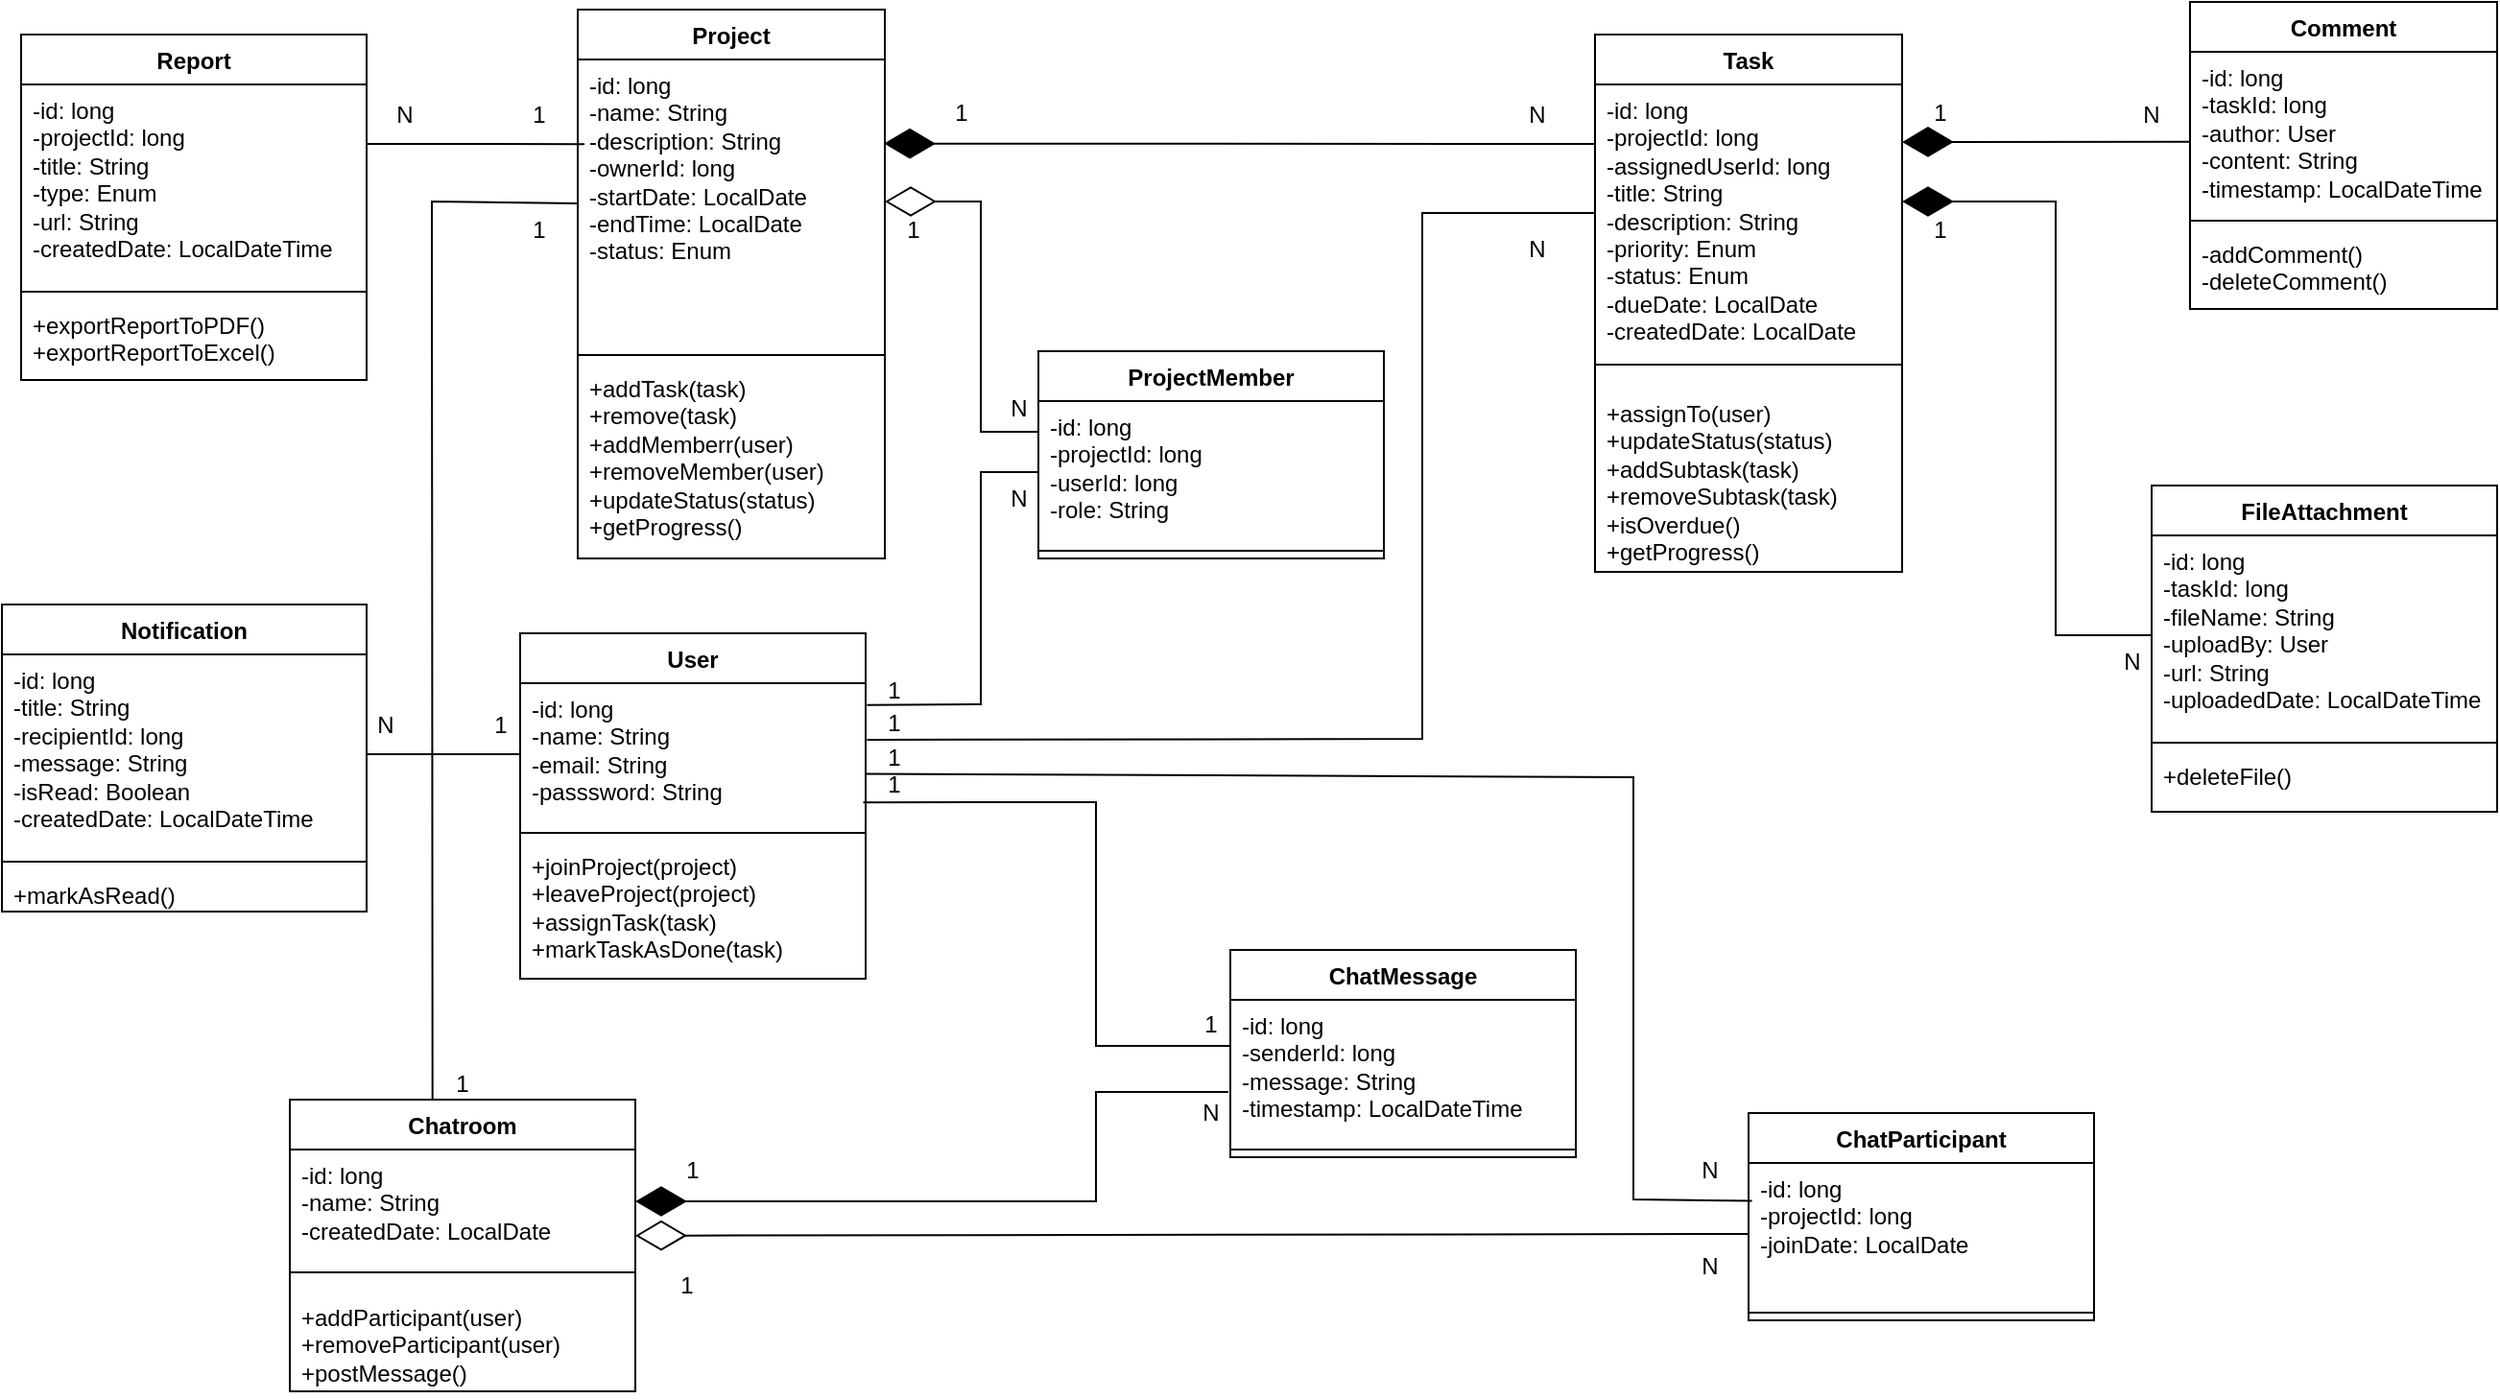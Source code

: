 <mxfile version="27.1.4">
  <diagram id="C5RBs43oDa-KdzZeNtuy" name="Page-1">
    <mxGraphModel dx="2409" dy="761" grid="1" gridSize="10" guides="1" tooltips="1" connect="1" arrows="1" fold="1" page="1" pageScale="1" pageWidth="827" pageHeight="1169" math="0" shadow="0">
      <root>
        <mxCell id="WIyWlLk6GJQsqaUBKTNV-0" />
        <mxCell id="WIyWlLk6GJQsqaUBKTNV-1" parent="WIyWlLk6GJQsqaUBKTNV-0" />
        <mxCell id="zriCwS3uAFaA8U-9Uzes-4" value="Project" style="swimlane;fontStyle=1;align=center;verticalAlign=top;childLayout=stackLayout;horizontal=1;startSize=26;horizontalStack=0;resizeParent=1;resizeParentMax=0;resizeLast=0;collapsible=1;marginBottom=0;whiteSpace=wrap;html=1;" parent="WIyWlLk6GJQsqaUBKTNV-1" vertex="1">
          <mxGeometry x="-470" y="10" width="160" height="286" as="geometry" />
        </mxCell>
        <mxCell id="zriCwS3uAFaA8U-9Uzes-5" value="-id: long&lt;div&gt;-name: String&lt;/div&gt;&lt;div&gt;-description: String&lt;/div&gt;&lt;div&gt;-ownerId: long&lt;/div&gt;&lt;div&gt;-startDate: LocalDate&lt;/div&gt;&lt;div&gt;-endTime: LocalDate&lt;/div&gt;&lt;div&gt;-status: Enum&lt;/div&gt;&lt;div&gt;&lt;br&gt;&lt;/div&gt;" style="text;strokeColor=none;fillColor=none;align=left;verticalAlign=top;spacingLeft=4;spacingRight=4;overflow=hidden;rotatable=0;points=[[0,0.5],[1,0.5]];portConstraint=eastwest;whiteSpace=wrap;html=1;" parent="zriCwS3uAFaA8U-9Uzes-4" vertex="1">
          <mxGeometry y="26" width="160" height="150" as="geometry" />
        </mxCell>
        <mxCell id="zriCwS3uAFaA8U-9Uzes-6" value="" style="line;strokeWidth=1;fillColor=none;align=left;verticalAlign=middle;spacingTop=-1;spacingLeft=3;spacingRight=3;rotatable=0;labelPosition=right;points=[];portConstraint=eastwest;strokeColor=inherit;" parent="zriCwS3uAFaA8U-9Uzes-4" vertex="1">
          <mxGeometry y="176" width="160" height="8" as="geometry" />
        </mxCell>
        <mxCell id="zriCwS3uAFaA8U-9Uzes-7" value="+addTask(task)&lt;div&gt;+remove(task)&lt;/div&gt;&lt;div&gt;+addMemberr(user)&lt;/div&gt;&lt;div&gt;+removeMember(user)&lt;/div&gt;&lt;div&gt;+updateStatus(status)&lt;/div&gt;&lt;div&gt;+getProgress()&lt;/div&gt;" style="text;strokeColor=none;fillColor=none;align=left;verticalAlign=top;spacingLeft=4;spacingRight=4;overflow=hidden;rotatable=0;points=[[0,0.5],[1,0.5]];portConstraint=eastwest;whiteSpace=wrap;html=1;" parent="zriCwS3uAFaA8U-9Uzes-4" vertex="1">
          <mxGeometry y="184" width="160" height="102" as="geometry" />
        </mxCell>
        <mxCell id="zriCwS3uAFaA8U-9Uzes-8" value="Task" style="swimlane;fontStyle=1;align=center;verticalAlign=top;childLayout=stackLayout;horizontal=1;startSize=26;horizontalStack=0;resizeParent=1;resizeParentMax=0;resizeLast=0;collapsible=1;marginBottom=0;whiteSpace=wrap;html=1;" parent="WIyWlLk6GJQsqaUBKTNV-1" vertex="1">
          <mxGeometry x="60" y="23" width="160" height="280" as="geometry" />
        </mxCell>
        <mxCell id="zriCwS3uAFaA8U-9Uzes-9" value="-id: long&lt;div&gt;-projectId: long&lt;/div&gt;&lt;div&gt;-assignedUserId: long&lt;br&gt;&lt;div&gt;-title: String&lt;/div&gt;&lt;div&gt;-description: String&lt;/div&gt;&lt;div&gt;&lt;span style=&quot;background-color: transparent; color: light-dark(rgb(0, 0, 0), rgb(255, 255, 255));&quot;&gt;-priority: Enum&lt;/span&gt;&lt;/div&gt;&lt;div&gt;-status: Enum&lt;/div&gt;&lt;div&gt;-dueDate:&amp;nbsp;&lt;span style=&quot;background-color: transparent; color: light-dark(rgb(0, 0, 0), rgb(255, 255, 255));&quot;&gt;LocalDate&lt;/span&gt;&lt;/div&gt;&lt;div&gt;-createdDate:&amp;nbsp;&lt;span style=&quot;background-color: transparent; color: light-dark(rgb(0, 0, 0), rgb(255, 255, 255));&quot;&gt;LocalDate&lt;/span&gt;&lt;/div&gt;&lt;div&gt;-updateDate:&amp;nbsp;&lt;span style=&quot;background-color: transparent; color: light-dark(rgb(0, 0, 0), rgb(255, 255, 255));&quot;&gt;LocalDate&lt;/span&gt;&lt;/div&gt;&lt;div&gt;&lt;br&gt;&lt;/div&gt;&lt;/div&gt;" style="text;strokeColor=none;fillColor=none;align=left;verticalAlign=top;spacingLeft=4;spacingRight=4;overflow=hidden;rotatable=0;points=[[0,0.5],[1,0.5]];portConstraint=eastwest;whiteSpace=wrap;html=1;" parent="zriCwS3uAFaA8U-9Uzes-8" vertex="1">
          <mxGeometry y="26" width="160" height="134" as="geometry" />
        </mxCell>
        <mxCell id="zriCwS3uAFaA8U-9Uzes-10" value="" style="line;strokeWidth=1;fillColor=none;align=left;verticalAlign=middle;spacingTop=-1;spacingLeft=3;spacingRight=3;rotatable=0;labelPosition=right;points=[];portConstraint=eastwest;strokeColor=inherit;" parent="zriCwS3uAFaA8U-9Uzes-8" vertex="1">
          <mxGeometry y="160" width="160" height="24" as="geometry" />
        </mxCell>
        <mxCell id="zriCwS3uAFaA8U-9Uzes-16" value="+assignTo(user)&lt;div&gt;+updateStatus(status)&lt;/div&gt;&lt;div&gt;+addSubtask(task)&lt;/div&gt;&lt;div&gt;+removeSubtask(task)&lt;/div&gt;&lt;div&gt;+isOverdue()&lt;/div&gt;&lt;div&gt;+getProgress()&lt;/div&gt;" style="text;strokeColor=none;fillColor=none;align=left;verticalAlign=top;spacingLeft=4;spacingRight=4;overflow=hidden;rotatable=0;points=[[0,0.5],[1,0.5]];portConstraint=eastwest;whiteSpace=wrap;html=1;" parent="zriCwS3uAFaA8U-9Uzes-8" vertex="1">
          <mxGeometry y="184" width="160" height="96" as="geometry" />
        </mxCell>
        <mxCell id="zriCwS3uAFaA8U-9Uzes-13" value="&lt;span style=&quot;color: rgba(0, 0, 0, 0); font-family: monospace; font-size: 0px; text-align: start;&quot;&gt;%3CmxGraphModel%3E%3Croot%3E%3CmxCell%20id%3D%220%22%2F%3E%3CmxCell%20id%3D%221%22%20parent%3D%220%22%2F%3E%3CmxCell%20id%3D%222%22%20value%3D%22%2B%20assignTo(user)%26lt%3Bdiv%26gt%3B%2BupdateStatus(status)%26lt%3B%2Fdiv%26gt%3B%26lt%3Bdiv%26gt%3B%2BaddSubtask(task)%26lt%3B%2Fdiv%26gt%3B%26lt%3Bdiv%26gt%3B%2BremoveSubtask(task)%26lt%3B%2Fdiv%26gt%3B%26lt%3Bdiv%26gt%3B%2BisOverdue()%26lt%3B%2Fdiv%26gt%3B%26lt%3Bdiv%26gt%3B%2BgetProgress()%26lt%3B%2Fdiv%26gt%3B%22%20style%3D%22text%3BstrokeColor%3Dnone%3BfillColor%3Dnone%3Balign%3Dleft%3BverticalAlign%3Dtop%3BspacingLeft%3D4%3BspacingRight%3D4%3Boverflow%3Dhidden%3Brotatable%3D0%3Bpoints%3D%5B%5B0%2C0.5%5D%2C%5B1%2C0.5%5D%5D%3BportConstraint%3Deastwest%3BwhiteSpace%3Dwrap%3Bhtml%3D1%3B%22%20vertex%3D%221%22%20parent%3D%221%22%3E%3CmxGeometry%20x%3D%22-50%22%20y%3D%22594%22%20width%3D%22160%22%20height%3D%2284%22%20as%3D%22geometry%22%2F%3E%3C%2FmxCell%3E%3C%2Froot%3E%3C%2FmxGraphModel%3E&lt;/span&gt;" style="text;html=1;align=center;verticalAlign=middle;resizable=0;points=[];autosize=1;strokeColor=none;fillColor=none;" parent="WIyWlLk6GJQsqaUBKTNV-1" vertex="1">
          <mxGeometry x="-20" y="548" width="20" height="30" as="geometry" />
        </mxCell>
        <mxCell id="zriCwS3uAFaA8U-9Uzes-18" value="User" style="swimlane;fontStyle=1;align=center;verticalAlign=top;childLayout=stackLayout;horizontal=1;startSize=26;horizontalStack=0;resizeParent=1;resizeParentMax=0;resizeLast=0;collapsible=1;marginBottom=0;whiteSpace=wrap;html=1;" parent="WIyWlLk6GJQsqaUBKTNV-1" vertex="1">
          <mxGeometry x="-500" y="335" width="180" height="180" as="geometry" />
        </mxCell>
        <mxCell id="zriCwS3uAFaA8U-9Uzes-19" value="-id: long&lt;div&gt;&lt;span style=&quot;background-color: transparent; color: light-dark(rgb(0, 0, 0), rgb(255, 255, 255));&quot;&gt;-name: String&lt;/span&gt;&lt;div&gt;-email: String&lt;/div&gt;&lt;div&gt;-passsword: String&lt;/div&gt;&lt;/div&gt;" style="text;strokeColor=none;fillColor=none;align=left;verticalAlign=top;spacingLeft=4;spacingRight=4;overflow=hidden;rotatable=0;points=[[0,0.5],[1,0.5]];portConstraint=eastwest;whiteSpace=wrap;html=1;" parent="zriCwS3uAFaA8U-9Uzes-18" vertex="1">
          <mxGeometry y="26" width="180" height="74" as="geometry" />
        </mxCell>
        <mxCell id="zriCwS3uAFaA8U-9Uzes-20" value="" style="line;strokeWidth=1;fillColor=none;align=left;verticalAlign=middle;spacingTop=-1;spacingLeft=3;spacingRight=3;rotatable=0;labelPosition=right;points=[];portConstraint=eastwest;strokeColor=inherit;" parent="zriCwS3uAFaA8U-9Uzes-18" vertex="1">
          <mxGeometry y="100" width="180" height="8" as="geometry" />
        </mxCell>
        <mxCell id="zriCwS3uAFaA8U-9Uzes-21" value="+joinProject(project)&lt;div&gt;+leaveProject(project)&lt;/div&gt;&lt;div&gt;&lt;span style=&quot;background-color: transparent; color: light-dark(rgb(0, 0, 0), rgb(255, 255, 255));&quot;&gt;+assignTask(task)&lt;/span&gt;&lt;/div&gt;&lt;div&gt;+markTaskAsDone(task)&lt;/div&gt;" style="text;strokeColor=none;fillColor=none;align=left;verticalAlign=top;spacingLeft=4;spacingRight=4;overflow=hidden;rotatable=0;points=[[0,0.5],[1,0.5]];portConstraint=eastwest;whiteSpace=wrap;html=1;" parent="zriCwS3uAFaA8U-9Uzes-18" vertex="1">
          <mxGeometry y="108" width="180" height="72" as="geometry" />
        </mxCell>
        <mxCell id="zriCwS3uAFaA8U-9Uzes-22" value="Comment" style="swimlane;fontStyle=1;align=center;verticalAlign=top;childLayout=stackLayout;horizontal=1;startSize=26;horizontalStack=0;resizeParent=1;resizeParentMax=0;resizeLast=0;collapsible=1;marginBottom=0;whiteSpace=wrap;html=1;" parent="WIyWlLk6GJQsqaUBKTNV-1" vertex="1">
          <mxGeometry x="370" y="6" width="160" height="160" as="geometry" />
        </mxCell>
        <mxCell id="zriCwS3uAFaA8U-9Uzes-23" value="-id: long&lt;div&gt;-taskId: long&lt;br&gt;&lt;div&gt;-author: User&lt;/div&gt;&lt;div&gt;-content: String&lt;/div&gt;&lt;div&gt;-timestamp:&amp;nbsp;&lt;span style=&quot;background-color: transparent; color: light-dark(rgb(0, 0, 0), rgb(255, 255, 255));&quot;&gt;LocalDateTime&lt;/span&gt;&lt;/div&gt;&lt;div&gt;&lt;br&gt;&lt;/div&gt;&lt;/div&gt;" style="text;strokeColor=none;fillColor=none;align=left;verticalAlign=top;spacingLeft=4;spacingRight=4;overflow=hidden;rotatable=0;points=[[0,0.5],[1,0.5]];portConstraint=eastwest;whiteSpace=wrap;html=1;" parent="zriCwS3uAFaA8U-9Uzes-22" vertex="1">
          <mxGeometry y="26" width="160" height="84" as="geometry" />
        </mxCell>
        <mxCell id="zriCwS3uAFaA8U-9Uzes-24" value="" style="line;strokeWidth=1;fillColor=none;align=left;verticalAlign=middle;spacingTop=-1;spacingLeft=3;spacingRight=3;rotatable=0;labelPosition=right;points=[];portConstraint=eastwest;strokeColor=inherit;" parent="zriCwS3uAFaA8U-9Uzes-22" vertex="1">
          <mxGeometry y="110" width="160" height="8" as="geometry" />
        </mxCell>
        <mxCell id="zriCwS3uAFaA8U-9Uzes-25" value="-addComment()&lt;div&gt;-deleteComment()&lt;/div&gt;" style="text;strokeColor=none;fillColor=none;align=left;verticalAlign=top;spacingLeft=4;spacingRight=4;overflow=hidden;rotatable=0;points=[[0,0.5],[1,0.5]];portConstraint=eastwest;whiteSpace=wrap;html=1;" parent="zriCwS3uAFaA8U-9Uzes-22" vertex="1">
          <mxGeometry y="118" width="160" height="42" as="geometry" />
        </mxCell>
        <mxCell id="zriCwS3uAFaA8U-9Uzes-32" value="FileAttachment" style="swimlane;fontStyle=1;align=center;verticalAlign=top;childLayout=stackLayout;horizontal=1;startSize=26;horizontalStack=0;resizeParent=1;resizeParentMax=0;resizeLast=0;collapsible=1;marginBottom=0;whiteSpace=wrap;html=1;" parent="WIyWlLk6GJQsqaUBKTNV-1" vertex="1">
          <mxGeometry x="350" y="258" width="180" height="170" as="geometry" />
        </mxCell>
        <mxCell id="zriCwS3uAFaA8U-9Uzes-33" value="-id: long&lt;div&gt;-taskId: long&lt;br&gt;&lt;div&gt;&lt;span style=&quot;background-color: transparent; color: light-dark(rgb(0, 0, 0), rgb(255, 255, 255));&quot;&gt;-fileName: String&lt;/span&gt;&lt;/div&gt;&lt;div&gt;&lt;span style=&quot;background-color: transparent; color: light-dark(rgb(0, 0, 0), rgb(255, 255, 255));&quot;&gt;-uploadBy: User&lt;/span&gt;&lt;/div&gt;&lt;div&gt;-url: String&lt;/div&gt;&lt;div&gt;-uploadedDate:&amp;nbsp;&lt;span style=&quot;background-color: transparent; color: light-dark(rgb(0, 0, 0), rgb(255, 255, 255));&quot;&gt;LocalDateTime&lt;/span&gt;&lt;/div&gt;&lt;div&gt;&lt;br&gt;&lt;/div&gt;&lt;/div&gt;" style="text;strokeColor=none;fillColor=none;align=left;verticalAlign=top;spacingLeft=4;spacingRight=4;overflow=hidden;rotatable=0;points=[[0,0.5],[1,0.5]];portConstraint=eastwest;whiteSpace=wrap;html=1;" parent="zriCwS3uAFaA8U-9Uzes-32" vertex="1">
          <mxGeometry y="26" width="180" height="104" as="geometry" />
        </mxCell>
        <mxCell id="zriCwS3uAFaA8U-9Uzes-34" value="" style="line;strokeWidth=1;fillColor=none;align=left;verticalAlign=middle;spacingTop=-1;spacingLeft=3;spacingRight=3;rotatable=0;labelPosition=right;points=[];portConstraint=eastwest;strokeColor=inherit;" parent="zriCwS3uAFaA8U-9Uzes-32" vertex="1">
          <mxGeometry y="130" width="180" height="8" as="geometry" />
        </mxCell>
        <mxCell id="zriCwS3uAFaA8U-9Uzes-35" value="+deleteFile()" style="text;strokeColor=none;fillColor=none;align=left;verticalAlign=top;spacingLeft=4;spacingRight=4;overflow=hidden;rotatable=0;points=[[0,0.5],[1,0.5]];portConstraint=eastwest;whiteSpace=wrap;html=1;" parent="zriCwS3uAFaA8U-9Uzes-32" vertex="1">
          <mxGeometry y="138" width="180" height="32" as="geometry" />
        </mxCell>
        <mxCell id="zriCwS3uAFaA8U-9Uzes-28" value="Notification" style="swimlane;fontStyle=1;align=center;verticalAlign=top;childLayout=stackLayout;horizontal=1;startSize=26;horizontalStack=0;resizeParent=1;resizeParentMax=0;resizeLast=0;collapsible=1;marginBottom=0;whiteSpace=wrap;html=1;" parent="WIyWlLk6GJQsqaUBKTNV-1" vertex="1">
          <mxGeometry x="-770" y="320" width="190" height="160" as="geometry" />
        </mxCell>
        <mxCell id="zriCwS3uAFaA8U-9Uzes-29" value="-id: long&lt;br&gt;-title: String&lt;br&gt;&lt;div&gt;&lt;span style=&quot;background-color: transparent; color: light-dark(rgb(0, 0, 0), rgb(255, 255, 255));&quot;&gt;-recipientId: long&lt;/span&gt;&lt;/div&gt;&lt;div&gt;-message: String&lt;/div&gt;&lt;div&gt;-isRead: Boolean&lt;/div&gt;&lt;div&gt;-createdDate:&amp;nbsp;&lt;span style=&quot;background-color: transparent; color: light-dark(rgb(0, 0, 0), rgb(255, 255, 255));&quot;&gt;LocalDateTime&lt;/span&gt;&lt;/div&gt;&lt;div&gt;&lt;br&gt;&lt;/div&gt;" style="text;strokeColor=none;fillColor=none;align=left;verticalAlign=top;spacingLeft=4;spacingRight=4;overflow=hidden;rotatable=0;points=[[0,0.5],[1,0.5]];portConstraint=eastwest;whiteSpace=wrap;html=1;" parent="zriCwS3uAFaA8U-9Uzes-28" vertex="1">
          <mxGeometry y="26" width="190" height="104" as="geometry" />
        </mxCell>
        <mxCell id="zriCwS3uAFaA8U-9Uzes-30" value="" style="line;strokeWidth=1;fillColor=none;align=left;verticalAlign=middle;spacingTop=-1;spacingLeft=3;spacingRight=3;rotatable=0;labelPosition=right;points=[];portConstraint=eastwest;strokeColor=inherit;" parent="zriCwS3uAFaA8U-9Uzes-28" vertex="1">
          <mxGeometry y="130" width="190" height="8" as="geometry" />
        </mxCell>
        <mxCell id="zriCwS3uAFaA8U-9Uzes-31" value="+markAsRead()" style="text;strokeColor=none;fillColor=none;align=left;verticalAlign=top;spacingLeft=4;spacingRight=4;overflow=hidden;rotatable=0;points=[[0,0.5],[1,0.5]];portConstraint=eastwest;whiteSpace=wrap;html=1;" parent="zriCwS3uAFaA8U-9Uzes-28" vertex="1">
          <mxGeometry y="138" width="190" height="22" as="geometry" />
        </mxCell>
        <mxCell id="zriCwS3uAFaA8U-9Uzes-49" value="1" style="text;strokeColor=none;align=center;fillColor=none;html=1;verticalAlign=middle;whiteSpace=wrap;rounded=0;" parent="WIyWlLk6GJQsqaUBKTNV-1" vertex="1">
          <mxGeometry x="-340" y="350" width="70" height="30" as="geometry" />
        </mxCell>
        <mxCell id="zriCwS3uAFaA8U-9Uzes-50" value="N" style="text;strokeColor=none;align=center;fillColor=none;html=1;verticalAlign=middle;whiteSpace=wrap;rounded=0;" parent="WIyWlLk6GJQsqaUBKTNV-1" vertex="1">
          <mxGeometry y="50" width="60" height="30" as="geometry" />
        </mxCell>
        <mxCell id="zriCwS3uAFaA8U-9Uzes-52" value="1" style="text;strokeColor=none;align=center;fillColor=none;html=1;verticalAlign=middle;whiteSpace=wrap;rounded=0;" parent="WIyWlLk6GJQsqaUBKTNV-1" vertex="1">
          <mxGeometry x="-300" y="49" width="60" height="30" as="geometry" />
        </mxCell>
        <mxCell id="zriCwS3uAFaA8U-9Uzes-53" value="1" style="text;strokeColor=none;align=center;fillColor=none;html=1;verticalAlign=middle;whiteSpace=wrap;rounded=0;" parent="WIyWlLk6GJQsqaUBKTNV-1" vertex="1">
          <mxGeometry x="-335" y="376" width="60" height="48" as="geometry" />
        </mxCell>
        <mxCell id="zriCwS3uAFaA8U-9Uzes-60" value="1" style="text;strokeColor=none;align=center;fillColor=none;html=1;verticalAlign=middle;whiteSpace=wrap;rounded=0;" parent="WIyWlLk6GJQsqaUBKTNV-1" vertex="1">
          <mxGeometry x="-540" y="368" width="60" height="30" as="geometry" />
        </mxCell>
        <mxCell id="zriCwS3uAFaA8U-9Uzes-62" value="N" style="text;strokeColor=none;align=center;fillColor=none;html=1;verticalAlign=middle;whiteSpace=wrap;rounded=0;" parent="WIyWlLk6GJQsqaUBKTNV-1" vertex="1">
          <mxGeometry x="-600" y="368" width="60" height="30" as="geometry" />
        </mxCell>
        <mxCell id="zriCwS3uAFaA8U-9Uzes-63" value="1" style="text;strokeColor=none;align=center;fillColor=none;html=1;verticalAlign=middle;whiteSpace=wrap;rounded=0;" parent="WIyWlLk6GJQsqaUBKTNV-1" vertex="1">
          <mxGeometry x="210" y="110" width="60" height="30" as="geometry" />
        </mxCell>
        <mxCell id="zriCwS3uAFaA8U-9Uzes-64" value="1" style="text;strokeColor=none;align=center;fillColor=none;html=1;verticalAlign=middle;whiteSpace=wrap;rounded=0;" parent="WIyWlLk6GJQsqaUBKTNV-1" vertex="1">
          <mxGeometry x="210" y="49" width="60" height="30" as="geometry" />
        </mxCell>
        <mxCell id="zriCwS3uAFaA8U-9Uzes-65" value="N" style="text;strokeColor=none;align=center;fillColor=none;html=1;verticalAlign=middle;whiteSpace=wrap;rounded=0;" parent="WIyWlLk6GJQsqaUBKTNV-1" vertex="1">
          <mxGeometry x="-590" y="50" width="60" height="30" as="geometry" />
        </mxCell>
        <mxCell id="zriCwS3uAFaA8U-9Uzes-66" value="N" style="text;strokeColor=none;align=center;fillColor=none;html=1;verticalAlign=middle;whiteSpace=wrap;rounded=0;" parent="WIyWlLk6GJQsqaUBKTNV-1" vertex="1">
          <mxGeometry x="310" y="335" width="60" height="30" as="geometry" />
        </mxCell>
        <mxCell id="zriCwS3uAFaA8U-9Uzes-67" value="1" style="text;strokeColor=none;align=center;fillColor=none;html=1;verticalAlign=middle;whiteSpace=wrap;rounded=0;" parent="WIyWlLk6GJQsqaUBKTNV-1" vertex="1">
          <mxGeometry x="-325" y="110" width="60" height="30" as="geometry" />
        </mxCell>
        <mxCell id="zriCwS3uAFaA8U-9Uzes-68" value="N" style="text;strokeColor=none;align=center;fillColor=none;html=1;verticalAlign=middle;whiteSpace=wrap;rounded=0;" parent="WIyWlLk6GJQsqaUBKTNV-1" vertex="1">
          <mxGeometry y="120" width="60" height="30" as="geometry" />
        </mxCell>
        <mxCell id="qzhDH7qxnKS3ORFJ7gpC-5" value="ProjectMember" style="swimlane;fontStyle=1;align=center;verticalAlign=top;childLayout=stackLayout;horizontal=1;startSize=26;horizontalStack=0;resizeParent=1;resizeParentMax=0;resizeLast=0;collapsible=1;marginBottom=0;whiteSpace=wrap;html=1;" parent="WIyWlLk6GJQsqaUBKTNV-1" vertex="1">
          <mxGeometry x="-230" y="188" width="180" height="108" as="geometry" />
        </mxCell>
        <mxCell id="qzhDH7qxnKS3ORFJ7gpC-6" value="-id: long&lt;div&gt;-projectId: long&lt;/div&gt;&lt;div&gt;-userId: long&lt;/div&gt;&lt;div&gt;-role: String&lt;/div&gt;" style="text;strokeColor=none;fillColor=none;align=left;verticalAlign=top;spacingLeft=4;spacingRight=4;overflow=hidden;rotatable=0;points=[[0,0.5],[1,0.5]];portConstraint=eastwest;whiteSpace=wrap;html=1;" parent="qzhDH7qxnKS3ORFJ7gpC-5" vertex="1">
          <mxGeometry y="26" width="180" height="74" as="geometry" />
        </mxCell>
        <mxCell id="qzhDH7qxnKS3ORFJ7gpC-7" value="" style="line;strokeWidth=1;fillColor=none;align=left;verticalAlign=middle;spacingTop=-1;spacingLeft=3;spacingRight=3;rotatable=0;labelPosition=right;points=[];portConstraint=eastwest;strokeColor=inherit;" parent="qzhDH7qxnKS3ORFJ7gpC-5" vertex="1">
          <mxGeometry y="100" width="180" height="8" as="geometry" />
        </mxCell>
        <mxCell id="qzhDH7qxnKS3ORFJ7gpC-11" value="N&lt;div&gt;&lt;br/&gt;&lt;/div&gt;" style="text;strokeColor=none;align=center;fillColor=none;html=1;verticalAlign=middle;whiteSpace=wrap;rounded=0;" parent="WIyWlLk6GJQsqaUBKTNV-1" vertex="1">
          <mxGeometry x="-270" y="210" width="60" height="30" as="geometry" />
        </mxCell>
        <mxCell id="qzhDH7qxnKS3ORFJ7gpC-13" value="N" style="text;strokeColor=none;align=center;fillColor=none;html=1;verticalAlign=middle;whiteSpace=wrap;rounded=0;" parent="WIyWlLk6GJQsqaUBKTNV-1" vertex="1">
          <mxGeometry x="-270" y="250" width="60" height="30" as="geometry" />
        </mxCell>
        <mxCell id="qzhDH7qxnKS3ORFJ7gpC-18" value="Report" style="swimlane;fontStyle=1;align=center;verticalAlign=top;childLayout=stackLayout;horizontal=1;startSize=26;horizontalStack=0;resizeParent=1;resizeParentMax=0;resizeLast=0;collapsible=1;marginBottom=0;whiteSpace=wrap;html=1;" parent="WIyWlLk6GJQsqaUBKTNV-1" vertex="1">
          <mxGeometry x="-760" y="23" width="180" height="180" as="geometry" />
        </mxCell>
        <mxCell id="qzhDH7qxnKS3ORFJ7gpC-19" value="-id: long&lt;div&gt;-projectId: long&lt;br&gt;&lt;div&gt;&lt;span style=&quot;background-color: transparent; color: light-dark(rgb(0, 0, 0), rgb(255, 255, 255));&quot;&gt;-title: String&lt;/span&gt;&lt;/div&gt;&lt;div&gt;&lt;span style=&quot;background-color: transparent; color: light-dark(rgb(0, 0, 0), rgb(255, 255, 255));&quot;&gt;-type: Enum&lt;/span&gt;&lt;/div&gt;&lt;div&gt;-url: String&lt;/div&gt;&lt;div&gt;-createdDate:&amp;nbsp;&lt;span style=&quot;background-color: transparent; color: light-dark(rgb(0, 0, 0), rgb(255, 255, 255));&quot;&gt;LocalDateTime&lt;/span&gt;&lt;/div&gt;&lt;div&gt;&lt;br&gt;&lt;/div&gt;&lt;/div&gt;" style="text;strokeColor=none;fillColor=none;align=left;verticalAlign=top;spacingLeft=4;spacingRight=4;overflow=hidden;rotatable=0;points=[[0,0.5],[1,0.5]];portConstraint=eastwest;whiteSpace=wrap;html=1;" parent="qzhDH7qxnKS3ORFJ7gpC-18" vertex="1">
          <mxGeometry y="26" width="180" height="104" as="geometry" />
        </mxCell>
        <mxCell id="qzhDH7qxnKS3ORFJ7gpC-20" value="" style="line;strokeWidth=1;fillColor=none;align=left;verticalAlign=middle;spacingTop=-1;spacingLeft=3;spacingRight=3;rotatable=0;labelPosition=right;points=[];portConstraint=eastwest;strokeColor=inherit;" parent="qzhDH7qxnKS3ORFJ7gpC-18" vertex="1">
          <mxGeometry y="130" width="180" height="8" as="geometry" />
        </mxCell>
        <mxCell id="qzhDH7qxnKS3ORFJ7gpC-21" value="+exportReportToPDF()&lt;div&gt;&lt;span style=&quot;background-color: transparent; color: light-dark(rgb(0, 0, 0), rgb(255, 255, 255));&quot;&gt;+exportReportToExcel()&lt;/span&gt;&lt;/div&gt;" style="text;strokeColor=none;fillColor=none;align=left;verticalAlign=top;spacingLeft=4;spacingRight=4;overflow=hidden;rotatable=0;points=[[0,0.5],[1,0.5]];portConstraint=eastwest;whiteSpace=wrap;html=1;" parent="qzhDH7qxnKS3ORFJ7gpC-18" vertex="1">
          <mxGeometry y="138" width="180" height="42" as="geometry" />
        </mxCell>
        <mxCell id="qzhDH7qxnKS3ORFJ7gpC-29" value="1" style="text;strokeColor=none;align=center;fillColor=none;html=1;verticalAlign=middle;whiteSpace=wrap;rounded=0;" parent="WIyWlLk6GJQsqaUBKTNV-1" vertex="1">
          <mxGeometry x="-520" y="50" width="60" height="30" as="geometry" />
        </mxCell>
        <mxCell id="qzhDH7qxnKS3ORFJ7gpC-35" value="N" style="text;strokeColor=none;align=center;fillColor=none;html=1;verticalAlign=middle;whiteSpace=wrap;rounded=0;" parent="WIyWlLk6GJQsqaUBKTNV-1" vertex="1">
          <mxGeometry x="320" y="50" width="60" height="30" as="geometry" />
        </mxCell>
        <mxCell id="2Y6EK71iXzM2Wzvk6AMK-2" value="" style="endArrow=none;html=1;rounded=0;" parent="WIyWlLk6GJQsqaUBKTNV-1" source="zriCwS3uAFaA8U-9Uzes-29" target="zriCwS3uAFaA8U-9Uzes-19" edge="1">
          <mxGeometry width="50" height="50" relative="1" as="geometry">
            <mxPoint x="-20" y="430" as="sourcePoint" />
            <mxPoint x="30" y="380" as="targetPoint" />
          </mxGeometry>
        </mxCell>
        <mxCell id="2Y6EK71iXzM2Wzvk6AMK-7" value="" style="endArrow=none;html=1;rounded=0;entryX=0.022;entryY=0.294;entryDx=0;entryDy=0;entryPerimeter=0;" parent="WIyWlLk6GJQsqaUBKTNV-1" target="zriCwS3uAFaA8U-9Uzes-5" edge="1">
          <mxGeometry width="50" height="50" relative="1" as="geometry">
            <mxPoint x="-580" y="80" as="sourcePoint" />
            <mxPoint x="30" y="380" as="targetPoint" />
            <Array as="points">
              <mxPoint x="-520" y="80" />
            </Array>
          </mxGeometry>
        </mxCell>
        <mxCell id="2Y6EK71iXzM2Wzvk6AMK-10" value="" style="endArrow=none;html=1;rounded=0;entryX=0;entryY=0.5;entryDx=0;entryDy=0;exitX=1.004;exitY=0.154;exitDx=0;exitDy=0;exitPerimeter=0;" parent="WIyWlLk6GJQsqaUBKTNV-1" source="zriCwS3uAFaA8U-9Uzes-19" target="qzhDH7qxnKS3ORFJ7gpC-6" edge="1">
          <mxGeometry width="50" height="50" relative="1" as="geometry">
            <mxPoint x="-110" y="320" as="sourcePoint" />
            <mxPoint x="-60" y="270" as="targetPoint" />
            <Array as="points">
              <mxPoint x="-260" y="372" />
              <mxPoint x="-260" y="251" />
            </Array>
          </mxGeometry>
        </mxCell>
        <mxCell id="2Y6EK71iXzM2Wzvk6AMK-11" value="" style="endArrow=none;html=1;rounded=0;exitX=1.004;exitY=0.399;exitDx=0;exitDy=0;exitPerimeter=0;" parent="WIyWlLk6GJQsqaUBKTNV-1" source="zriCwS3uAFaA8U-9Uzes-19" target="zriCwS3uAFaA8U-9Uzes-9" edge="1">
          <mxGeometry width="50" height="50" relative="1" as="geometry">
            <mxPoint x="-280" y="370" as="sourcePoint" />
            <mxPoint x="-230" y="320" as="targetPoint" />
            <Array as="points">
              <mxPoint x="-30" y="390" />
              <mxPoint x="-30" y="116" />
            </Array>
          </mxGeometry>
        </mxCell>
        <mxCell id="Ap_PdicG-k2v2Y8lg95E-0" value="Chatroom" style="swimlane;fontStyle=1;align=center;verticalAlign=top;childLayout=stackLayout;horizontal=1;startSize=26;horizontalStack=0;resizeParent=1;resizeParentMax=0;resizeLast=0;collapsible=1;marginBottom=0;whiteSpace=wrap;html=1;" vertex="1" parent="WIyWlLk6GJQsqaUBKTNV-1">
          <mxGeometry x="-620" y="578" width="180" height="152" as="geometry" />
        </mxCell>
        <mxCell id="Ap_PdicG-k2v2Y8lg95E-1" value="-id: long&lt;div&gt;&lt;span style=&quot;background-color: transparent; color: light-dark(rgb(0, 0, 0), rgb(255, 255, 255));&quot;&gt;-name: String&lt;/span&gt;&lt;div&gt;-createdDate: LocalDate&lt;/div&gt;&lt;/div&gt;" style="text;strokeColor=none;fillColor=none;align=left;verticalAlign=top;spacingLeft=4;spacingRight=4;overflow=hidden;rotatable=0;points=[[0,0.5],[1,0.5]];portConstraint=eastwest;whiteSpace=wrap;html=1;" vertex="1" parent="Ap_PdicG-k2v2Y8lg95E-0">
          <mxGeometry y="26" width="180" height="54" as="geometry" />
        </mxCell>
        <mxCell id="Ap_PdicG-k2v2Y8lg95E-2" value="" style="line;strokeWidth=1;fillColor=none;align=left;verticalAlign=middle;spacingTop=-1;spacingLeft=3;spacingRight=3;rotatable=0;labelPosition=right;points=[];portConstraint=eastwest;strokeColor=inherit;" vertex="1" parent="Ap_PdicG-k2v2Y8lg95E-0">
          <mxGeometry y="80" width="180" height="20" as="geometry" />
        </mxCell>
        <mxCell id="Ap_PdicG-k2v2Y8lg95E-3" value="+addParticipant(user)&lt;br&gt;&lt;div&gt;&lt;span style=&quot;background-color: transparent; color: light-dark(rgb(0, 0, 0), rgb(255, 255, 255));&quot;&gt;+removeParticipant(user)&lt;/span&gt;&lt;/div&gt;&lt;div&gt;&lt;span style=&quot;background-color: transparent; color: light-dark(rgb(0, 0, 0), rgb(255, 255, 255));&quot;&gt;+postMessage()&lt;/span&gt;&lt;/div&gt;" style="text;strokeColor=none;fillColor=none;align=left;verticalAlign=top;spacingLeft=4;spacingRight=4;overflow=hidden;rotatable=0;points=[[0,0.5],[1,0.5]];portConstraint=eastwest;whiteSpace=wrap;html=1;" vertex="1" parent="Ap_PdicG-k2v2Y8lg95E-0">
          <mxGeometry y="100" width="180" height="52" as="geometry" />
        </mxCell>
        <mxCell id="Ap_PdicG-k2v2Y8lg95E-4" value="ChatParticipant" style="swimlane;fontStyle=1;align=center;verticalAlign=top;childLayout=stackLayout;horizontal=1;startSize=26;horizontalStack=0;resizeParent=1;resizeParentMax=0;resizeLast=0;collapsible=1;marginBottom=0;whiteSpace=wrap;html=1;" vertex="1" parent="WIyWlLk6GJQsqaUBKTNV-1">
          <mxGeometry x="140" y="585" width="180" height="108" as="geometry" />
        </mxCell>
        <mxCell id="Ap_PdicG-k2v2Y8lg95E-5" value="-id: long&lt;div&gt;-projectId: long&lt;/div&gt;&lt;div&gt;-joinDate: LocalDate&lt;/div&gt;" style="text;strokeColor=none;fillColor=none;align=left;verticalAlign=top;spacingLeft=4;spacingRight=4;overflow=hidden;rotatable=0;points=[[0,0.5],[1,0.5]];portConstraint=eastwest;whiteSpace=wrap;html=1;" vertex="1" parent="Ap_PdicG-k2v2Y8lg95E-4">
          <mxGeometry y="26" width="180" height="74" as="geometry" />
        </mxCell>
        <mxCell id="Ap_PdicG-k2v2Y8lg95E-33" value="" style="endArrow=diamondThin;endFill=0;endSize=24;html=1;rounded=0;entryX=0.833;entryY=0.852;entryDx=0;entryDy=0;entryPerimeter=0;exitX=0;exitY=0.5;exitDx=0;exitDy=0;" edge="1" parent="Ap_PdicG-k2v2Y8lg95E-4" source="Ap_PdicG-k2v2Y8lg95E-5">
          <mxGeometry width="160" relative="1" as="geometry">
            <mxPoint x="-20" y="65" as="sourcePoint" />
            <mxPoint x="-580" y="63.878" as="targetPoint" />
          </mxGeometry>
        </mxCell>
        <mxCell id="Ap_PdicG-k2v2Y8lg95E-6" value="" style="line;strokeWidth=1;fillColor=none;align=left;verticalAlign=middle;spacingTop=-1;spacingLeft=3;spacingRight=3;rotatable=0;labelPosition=right;points=[];portConstraint=eastwest;strokeColor=inherit;" vertex="1" parent="Ap_PdicG-k2v2Y8lg95E-4">
          <mxGeometry y="100" width="180" height="8" as="geometry" />
        </mxCell>
        <mxCell id="Ap_PdicG-k2v2Y8lg95E-7" value="ChatMessage" style="swimlane;fontStyle=1;align=center;verticalAlign=top;childLayout=stackLayout;horizontal=1;startSize=26;horizontalStack=0;resizeParent=1;resizeParentMax=0;resizeLast=0;collapsible=1;marginBottom=0;whiteSpace=wrap;html=1;" vertex="1" parent="WIyWlLk6GJQsqaUBKTNV-1">
          <mxGeometry x="-130" y="500" width="180" height="108" as="geometry" />
        </mxCell>
        <mxCell id="Ap_PdicG-k2v2Y8lg95E-8" value="-id: long&lt;div&gt;-senderId: long&lt;/div&gt;&lt;div&gt;-message: String&lt;/div&gt;&lt;div&gt;-timestamp: LocalDateTime&lt;/div&gt;" style="text;strokeColor=none;fillColor=none;align=left;verticalAlign=top;spacingLeft=4;spacingRight=4;overflow=hidden;rotatable=0;points=[[0,0.5],[1,0.5]];portConstraint=eastwest;whiteSpace=wrap;html=1;" vertex="1" parent="Ap_PdicG-k2v2Y8lg95E-7">
          <mxGeometry y="26" width="180" height="74" as="geometry" />
        </mxCell>
        <mxCell id="Ap_PdicG-k2v2Y8lg95E-9" value="" style="line;strokeWidth=1;fillColor=none;align=left;verticalAlign=middle;spacingTop=-1;spacingLeft=3;spacingRight=3;rotatable=0;labelPosition=right;points=[];portConstraint=eastwest;strokeColor=inherit;" vertex="1" parent="Ap_PdicG-k2v2Y8lg95E-7">
          <mxGeometry y="100" width="180" height="8" as="geometry" />
        </mxCell>
        <mxCell id="Ap_PdicG-k2v2Y8lg95E-22" value="" style="endArrow=none;html=1;rounded=0;exitX=0.413;exitY=-0.001;exitDx=0;exitDy=0;exitPerimeter=0;entryX=0;entryY=0.5;entryDx=0;entryDy=0;" edge="1" parent="WIyWlLk6GJQsqaUBKTNV-1" source="Ap_PdicG-k2v2Y8lg95E-0" target="zriCwS3uAFaA8U-9Uzes-5">
          <mxGeometry width="50" height="50" relative="1" as="geometry">
            <mxPoint x="-400" y="370" as="sourcePoint" />
            <mxPoint x="-350" y="320" as="targetPoint" />
            <Array as="points">
              <mxPoint x="-546" y="110" />
            </Array>
          </mxGeometry>
        </mxCell>
        <mxCell id="Ap_PdicG-k2v2Y8lg95E-23" value="" style="endArrow=none;html=1;rounded=0;exitX=0.01;exitY=0.267;exitDx=0;exitDy=0;exitPerimeter=0;entryX=0.997;entryY=0.638;entryDx=0;entryDy=0;entryPerimeter=0;" edge="1" parent="WIyWlLk6GJQsqaUBKTNV-1" source="Ap_PdicG-k2v2Y8lg95E-5" target="zriCwS3uAFaA8U-9Uzes-19">
          <mxGeometry width="50" height="50" relative="1" as="geometry">
            <mxPoint x="-490" y="510" as="sourcePoint" />
            <mxPoint x="-320" y="430" as="targetPoint" />
            <Array as="points">
              <mxPoint x="80" y="630" />
              <mxPoint x="80" y="410" />
            </Array>
          </mxGeometry>
        </mxCell>
        <mxCell id="Ap_PdicG-k2v2Y8lg95E-25" value="1" style="text;strokeColor=none;align=center;fillColor=none;html=1;verticalAlign=middle;whiteSpace=wrap;rounded=0;" vertex="1" parent="WIyWlLk6GJQsqaUBKTNV-1">
          <mxGeometry x="-520" y="110" width="60" height="30" as="geometry" />
        </mxCell>
        <mxCell id="Ap_PdicG-k2v2Y8lg95E-26" value="1" style="text;strokeColor=none;align=center;fillColor=none;html=1;verticalAlign=middle;whiteSpace=wrap;rounded=0;" vertex="1" parent="WIyWlLk6GJQsqaUBKTNV-1">
          <mxGeometry x="-560" y="555" width="60" height="30" as="geometry" />
        </mxCell>
        <mxCell id="Ap_PdicG-k2v2Y8lg95E-27" value="" style="endArrow=diamondThin;endFill=1;endSize=24;html=1;rounded=0;entryX=0.997;entryY=0.292;entryDx=0;entryDy=0;entryPerimeter=0;exitX=1;exitY=1;exitDx=0;exitDy=0;" edge="1" parent="WIyWlLk6GJQsqaUBKTNV-1" source="zriCwS3uAFaA8U-9Uzes-50" target="zriCwS3uAFaA8U-9Uzes-5">
          <mxGeometry width="160" relative="1" as="geometry">
            <mxPoint x="-520" y="220" as="sourcePoint" />
            <mxPoint x="-360" y="220" as="targetPoint" />
          </mxGeometry>
        </mxCell>
        <mxCell id="Ap_PdicG-k2v2Y8lg95E-28" value="" style="endArrow=diamondThin;endFill=0;endSize=24;html=1;rounded=0;entryX=0.25;entryY=0;entryDx=0;entryDy=0;exitX=0;exitY=0.216;exitDx=0;exitDy=0;exitPerimeter=0;" edge="1" parent="WIyWlLk6GJQsqaUBKTNV-1" source="qzhDH7qxnKS3ORFJ7gpC-6" target="zriCwS3uAFaA8U-9Uzes-67">
          <mxGeometry width="160" relative="1" as="geometry">
            <mxPoint x="-260" y="230" as="sourcePoint" />
            <mxPoint x="-210" y="140" as="targetPoint" />
            <Array as="points">
              <mxPoint x="-260" y="230" />
              <mxPoint x="-260" y="110" />
            </Array>
          </mxGeometry>
        </mxCell>
        <mxCell id="Ap_PdicG-k2v2Y8lg95E-31" value="1" style="text;strokeColor=none;align=center;fillColor=none;html=1;verticalAlign=middle;whiteSpace=wrap;rounded=0;" vertex="1" parent="WIyWlLk6GJQsqaUBKTNV-1">
          <mxGeometry x="-335" y="366" width="60" height="32" as="geometry" />
        </mxCell>
        <mxCell id="Ap_PdicG-k2v2Y8lg95E-32" value="N" style="text;strokeColor=none;align=center;fillColor=none;html=1;verticalAlign=middle;whiteSpace=wrap;rounded=0;" vertex="1" parent="WIyWlLk6GJQsqaUBKTNV-1">
          <mxGeometry x="90" y="600" width="60" height="30" as="geometry" />
        </mxCell>
        <mxCell id="Ap_PdicG-k2v2Y8lg95E-34" value="N" style="text;strokeColor=none;align=center;fillColor=none;html=1;verticalAlign=middle;whiteSpace=wrap;rounded=0;" vertex="1" parent="WIyWlLk6GJQsqaUBKTNV-1">
          <mxGeometry x="90" y="650" width="60" height="30" as="geometry" />
        </mxCell>
        <mxCell id="Ap_PdicG-k2v2Y8lg95E-35" value="1" style="text;strokeColor=none;align=center;fillColor=none;html=1;verticalAlign=middle;whiteSpace=wrap;rounded=0;" vertex="1" parent="WIyWlLk6GJQsqaUBKTNV-1">
          <mxGeometry x="-443" y="660" width="60" height="30" as="geometry" />
        </mxCell>
        <mxCell id="Ap_PdicG-k2v2Y8lg95E-36" value="" style="endArrow=diamondThin;endFill=1;endSize=24;html=1;rounded=0;entryX=1;entryY=0.5;entryDx=0;entryDy=0;" edge="1" parent="WIyWlLk6GJQsqaUBKTNV-1" target="Ap_PdicG-k2v2Y8lg95E-1">
          <mxGeometry width="160" relative="1" as="geometry">
            <mxPoint x="-131" y="574" as="sourcePoint" />
            <mxPoint x="-60" y="490" as="targetPoint" />
            <Array as="points">
              <mxPoint x="-200" y="574" />
              <mxPoint x="-200" y="631" />
            </Array>
          </mxGeometry>
        </mxCell>
        <mxCell id="Ap_PdicG-k2v2Y8lg95E-37" value="1" style="text;strokeColor=none;align=center;fillColor=none;html=1;verticalAlign=middle;whiteSpace=wrap;rounded=0;" vertex="1" parent="WIyWlLk6GJQsqaUBKTNV-1">
          <mxGeometry x="-440" y="600" width="60" height="30" as="geometry" />
        </mxCell>
        <mxCell id="Ap_PdicG-k2v2Y8lg95E-38" value="N" style="text;strokeColor=none;align=center;fillColor=none;html=1;verticalAlign=middle;whiteSpace=wrap;rounded=0;" vertex="1" parent="WIyWlLk6GJQsqaUBKTNV-1">
          <mxGeometry x="-170" y="570" width="60" height="30" as="geometry" />
        </mxCell>
        <mxCell id="Ap_PdicG-k2v2Y8lg95E-40" value="" style="endArrow=none;html=1;rounded=0;exitX=0.993;exitY=0.839;exitDx=0;exitDy=0;exitPerimeter=0;" edge="1" parent="WIyWlLk6GJQsqaUBKTNV-1" source="zriCwS3uAFaA8U-9Uzes-19">
          <mxGeometry width="50" height="50" relative="1" as="geometry">
            <mxPoint x="-280" y="520" as="sourcePoint" />
            <mxPoint x="-130" y="550" as="targetPoint" />
            <Array as="points">
              <mxPoint x="-200" y="423" />
              <mxPoint x="-200" y="550" />
            </Array>
          </mxGeometry>
        </mxCell>
        <mxCell id="Ap_PdicG-k2v2Y8lg95E-41" value="1" style="text;strokeColor=none;align=center;fillColor=none;html=1;verticalAlign=middle;whiteSpace=wrap;rounded=0;" vertex="1" parent="WIyWlLk6GJQsqaUBKTNV-1">
          <mxGeometry x="-335" y="390" width="60" height="48" as="geometry" />
        </mxCell>
        <mxCell id="Ap_PdicG-k2v2Y8lg95E-43" value="1" style="text;strokeColor=none;align=center;fillColor=none;html=1;verticalAlign=middle;whiteSpace=wrap;rounded=0;" vertex="1" parent="WIyWlLk6GJQsqaUBKTNV-1">
          <mxGeometry x="-170" y="515" width="60" height="48" as="geometry" />
        </mxCell>
        <mxCell id="Ap_PdicG-k2v2Y8lg95E-44" value="" style="endArrow=diamondThin;endFill=1;endSize=24;html=1;rounded=0;" edge="1" parent="WIyWlLk6GJQsqaUBKTNV-1" source="zriCwS3uAFaA8U-9Uzes-33">
          <mxGeometry width="160" relative="1" as="geometry">
            <mxPoint x="220" y="220" as="sourcePoint" />
            <mxPoint x="220" y="110" as="targetPoint" />
            <Array as="points">
              <mxPoint x="300" y="336" />
              <mxPoint x="300" y="110" />
              <mxPoint x="230" y="110" />
            </Array>
          </mxGeometry>
        </mxCell>
        <mxCell id="Ap_PdicG-k2v2Y8lg95E-45" value="" style="endArrow=diamondThin;endFill=1;endSize=24;html=1;rounded=0;exitX=0.832;exitY=0.963;exitDx=0;exitDy=0;exitPerimeter=0;" edge="1" parent="WIyWlLk6GJQsqaUBKTNV-1" source="qzhDH7qxnKS3ORFJ7gpC-35">
          <mxGeometry width="160" relative="1" as="geometry">
            <mxPoint x="370" y="81.609" as="sourcePoint" />
            <mxPoint x="220" y="79" as="targetPoint" />
          </mxGeometry>
        </mxCell>
      </root>
    </mxGraphModel>
  </diagram>
</mxfile>
